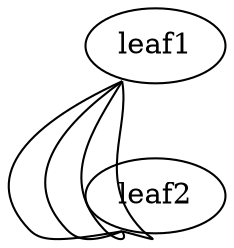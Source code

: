 graph dc1 {
 "leaf1" [function="leaf" config="./helper_scripts/extra_switch_config.sh"]
 "leaf2" [function="leaf" config="./helper_scripts/extra_switch_config.sh"]
   "leaf1":"swp1" -- "leaf2":"swp1"
   "leaf1":"swp2" -- "leaf2":"swp2"
   "leaf1":"swp3" -- "leaf2":"swp3"
   "leaf1":"swp4" -- "leaf2":"swp4"
}
